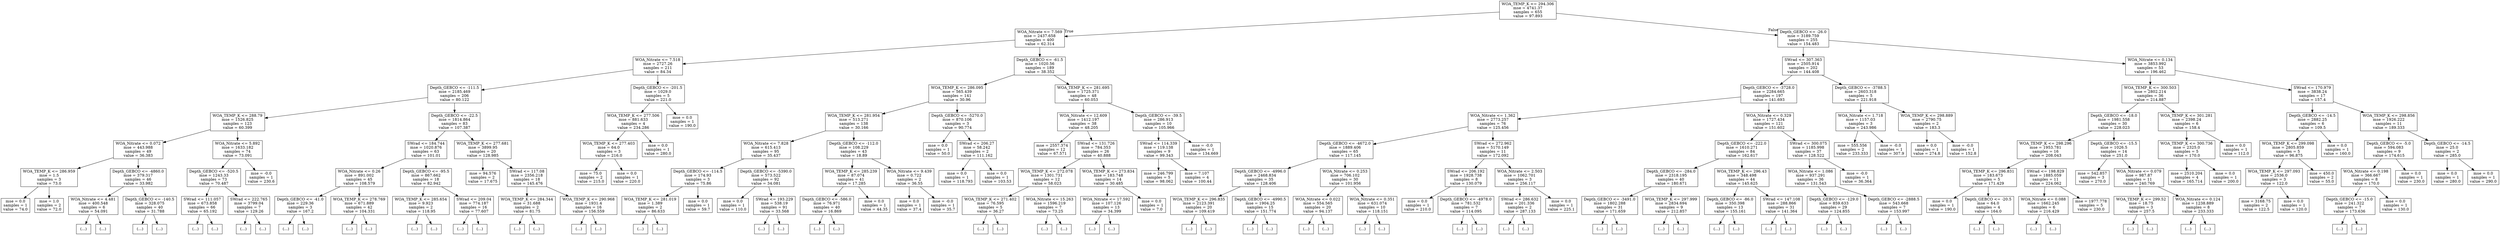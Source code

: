 digraph Tree {
node [shape=box] ;
0 [label="WOA_TEMP_K <= 294.306\nmse = 4741.37\nsamples = 655\nvalue = 97.893"] ;
1 [label="WOA_Nitrate <= 7.569\nmse = 2437.658\nsamples = 400\nvalue = 62.314"] ;
0 -> 1 [labeldistance=2.5, labelangle=45, headlabel="True"] ;
2 [label="WOA_Nitrate <= 7.518\nmse = 2727.26\nsamples = 211\nvalue = 84.34"] ;
1 -> 2 ;
3 [label="Depth_GEBCO <= -111.5\nmse = 2185.469\nsamples = 206\nvalue = 80.122"] ;
2 -> 3 ;
4 [label="WOA_TEMP_K <= 288.79\nmse = 1526.825\nsamples = 123\nvalue = 60.399"] ;
3 -> 4 ;
5 [label="WOA_Nitrate <= 0.072\nmse = 443.988\nsamples = 49\nvalue = 36.383"] ;
4 -> 5 ;
6 [label="WOA_TEMP_K <= 286.959\nmse = 1.5\nsamples = 3\nvalue = 73.0"] ;
5 -> 6 ;
7 [label="mse = 0.0\nsamples = 1\nvalue = 74.0"] ;
6 -> 7 ;
8 [label="mse = 1.0\nsamples = 2\nvalue = 72.0"] ;
6 -> 8 ;
9 [label="Depth_GEBCO <= -4860.0\nmse = 379.317\nsamples = 46\nvalue = 33.982"] ;
5 -> 9 ;
10 [label="WOA_Nitrate <= 4.481\nmse = 400.548\nsamples = 6\nvalue = 54.091"] ;
9 -> 10 ;
11 [label="(...)"] ;
10 -> 11 ;
16 [label="(...)"] ;
10 -> 16 ;
21 [label="Depth_GEBCO <= -140.5\nmse = 328.075\nsamples = 40\nvalue = 31.788"] ;
9 -> 21 ;
22 [label="(...)"] ;
21 -> 22 ;
67 [label="(...)"] ;
21 -> 67 ;
74 [label="WOA_Nitrate <= 5.892\nmse = 1633.182\nsamples = 74\nvalue = 73.091"] ;
4 -> 74 ;
75 [label="Depth_GEBCO <= -520.5\nmse = 1243.33\nsamples = 73\nvalue = 70.487"] ;
74 -> 75 ;
76 [label="SWrad <= 111.057\nmse = 673.858\nsamples = 66\nvalue = 65.192"] ;
75 -> 76 ;
77 [label="(...)"] ;
76 -> 77 ;
104 [label="(...)"] ;
76 -> 104 ;
193 [label="SWrad <= 222.765\nmse = 3799.04\nsamples = 7\nvalue = 129.26"] ;
75 -> 193 ;
194 [label="(...)"] ;
193 -> 194 ;
203 [label="(...)"] ;
193 -> 203 ;
206 [label="mse = -0.0\nsamples = 1\nvalue = 230.6"] ;
74 -> 206 ;
207 [label="Depth_GEBCO <= -22.5\nmse = 1814.864\nsamples = 83\nvalue = 107.387"] ;
3 -> 207 ;
208 [label="SWrad <= 184.744\nmse = 1020.876\nsamples = 63\nvalue = 101.01"] ;
207 -> 208 ;
209 [label="WOA_Nitrate <= 0.26\nmse = 891.002\nsamples = 45\nvalue = 108.579"] ;
208 -> 209 ;
210 [label="Depth_GEBCO <= -41.0\nmse = 229.36\nsamples = 3\nvalue = 167.2"] ;
209 -> 210 ;
211 [label="(...)"] ;
210 -> 211 ;
214 [label="(...)"] ;
210 -> 214 ;
215 [label="WOA_TEMP_K <= 278.769\nmse = 671.889\nsamples = 42\nvalue = 104.331"] ;
209 -> 215 ;
216 [label="(...)"] ;
215 -> 216 ;
217 [label="(...)"] ;
215 -> 217 ;
280 [label="Depth_GEBCO <= -95.5\nmse = 867.662\nsamples = 18\nvalue = 82.942"] ;
208 -> 280 ;
281 [label="WOA_TEMP_K <= 285.654\nmse = 9.923\nsamples = 2\nvalue = 118.95"] ;
280 -> 281 ;
282 [label="(...)"] ;
281 -> 282 ;
283 [label="(...)"] ;
281 -> 283 ;
284 [label="SWrad <= 209.04\nmse = 774.187\nsamples = 16\nvalue = 77.607"] ;
280 -> 284 ;
285 [label="(...)"] ;
284 -> 285 ;
308 [label="(...)"] ;
284 -> 308 ;
311 [label="WOA_TEMP_K <= 277.681\nmse = 3899.95\nsamples = 20\nvalue = 128.985"] ;
207 -> 311 ;
312 [label="mse = 94.576\nsamples = 2\nvalue = 17.675"] ;
311 -> 312 ;
313 [label="SWrad <= 117.08\nmse = 2356.218\nsamples = 18\nvalue = 145.476"] ;
311 -> 313 ;
314 [label="WOA_TEMP_K <= 284.344\nmse = 31.688\nsamples = 2\nvalue = 81.75"] ;
313 -> 314 ;
315 [label="(...)"] ;
314 -> 315 ;
316 [label="(...)"] ;
314 -> 316 ;
317 [label="WOA_TEMP_K <= 290.968\nmse = 1931.4\nsamples = 16\nvalue = 156.559"] ;
313 -> 317 ;
318 [label="(...)"] ;
317 -> 318 ;
335 [label="(...)"] ;
317 -> 335 ;
344 [label="Depth_GEBCO <= -201.5\nmse = 1029.0\nsamples = 5\nvalue = 221.0"] ;
2 -> 344 ;
345 [label="WOA_TEMP_K <= 277.506\nmse = 881.633\nsamples = 4\nvalue = 234.286"] ;
344 -> 345 ;
346 [label="WOA_TEMP_K <= 277.403\nmse = 64.0\nsamples = 3\nvalue = 216.0"] ;
345 -> 346 ;
347 [label="mse = 75.0\nsamples = 2\nvalue = 215.0"] ;
346 -> 347 ;
348 [label="mse = 0.0\nsamples = 1\nvalue = 220.0"] ;
346 -> 348 ;
349 [label="mse = 0.0\nsamples = 1\nvalue = 280.0"] ;
345 -> 349 ;
350 [label="mse = 0.0\nsamples = 1\nvalue = 190.0"] ;
344 -> 350 ;
351 [label="Depth_GEBCO <= -61.5\nmse = 1020.56\nsamples = 189\nvalue = 38.352"] ;
1 -> 351 ;
352 [label="WOA_TEMP_K <= 286.095\nmse = 565.439\nsamples = 141\nvalue = 30.96"] ;
351 -> 352 ;
353 [label="WOA_TEMP_K <= 281.954\nmse = 513.271\nsamples = 138\nvalue = 30.166"] ;
352 -> 353 ;
354 [label="WOA_Nitrate <= 7.828\nmse = 615.413\nsamples = 95\nvalue = 35.437"] ;
353 -> 354 ;
355 [label="Depth_GEBCO <= -114.5\nmse = 174.93\nsamples = 3\nvalue = 75.86"] ;
354 -> 355 ;
356 [label="WOA_TEMP_K <= 281.019\nmse = 1.389\nsamples = 2\nvalue = 86.633"] ;
355 -> 356 ;
357 [label="(...)"] ;
356 -> 357 ;
358 [label="(...)"] ;
356 -> 358 ;
359 [label="mse = 0.0\nsamples = 1\nvalue = 59.7"] ;
355 -> 359 ;
360 [label="Depth_GEBCO <= -5390.0\nmse = 573.522\nsamples = 92\nvalue = 34.081"] ;
354 -> 360 ;
361 [label="mse = 0.0\nsamples = 1\nvalue = 110.0"] ;
360 -> 361 ;
362 [label="SWrad <= 193.229\nmse = 538.19\nsamples = 91\nvalue = 33.568"] ;
360 -> 362 ;
363 [label="(...)"] ;
362 -> 363 ;
462 [label="(...)"] ;
362 -> 462 ;
533 [label="Depth_GEBCO <= -112.0\nmse = 108.229\nsamples = 43\nvalue = 18.89"] ;
353 -> 533 ;
534 [label="WOA_TEMP_K <= 285.239\nmse = 87.074\nsamples = 41\nvalue = 17.285"] ;
533 -> 534 ;
535 [label="Depth_GEBCO <= -586.0\nmse = 76.971\nsamples = 40\nvalue = 16.869"] ;
534 -> 535 ;
536 [label="(...)"] ;
535 -> 536 ;
555 [label="(...)"] ;
535 -> 555 ;
570 [label="mse = 0.0\nsamples = 1\nvalue = 44.35"] ;
534 -> 570 ;
571 [label="WOA_Nitrate <= 9.439\nmse = 0.722\nsamples = 2\nvalue = 36.55"] ;
533 -> 571 ;
572 [label="mse = 0.0\nsamples = 1\nvalue = 37.4"] ;
571 -> 572 ;
573 [label="mse = -0.0\nsamples = 1\nvalue = 35.7"] ;
571 -> 573 ;
574 [label="Depth_GEBCO <= -5270.0\nmse = 870.106\nsamples = 3\nvalue = 90.774"] ;
352 -> 574 ;
575 [label="mse = 0.0\nsamples = 1\nvalue = 50.0"] ;
574 -> 575 ;
576 [label="SWrad <= 206.27\nmse = 58.242\nsamples = 2\nvalue = 111.162"] ;
574 -> 576 ;
577 [label="mse = 0.0\nsamples = 1\nvalue = 118.793"] ;
576 -> 577 ;
578 [label="mse = 0.0\nsamples = 1\nvalue = 103.53"] ;
576 -> 578 ;
579 [label="WOA_TEMP_K <= 281.695\nmse = 1725.371\nsamples = 48\nvalue = 60.053"] ;
351 -> 579 ;
580 [label="WOA_Nitrate <= 12.609\nmse = 1412.197\nsamples = 38\nvalue = 48.205"] ;
579 -> 580 ;
581 [label="mse = 2557.374\nsamples = 12\nvalue = 67.571"] ;
580 -> 581 ;
582 [label="SWrad <= 131.726\nmse = 784.353\nsamples = 26\nvalue = 40.888"] ;
580 -> 582 ;
583 [label="WOA_TEMP_K <= 272.078\nmse = 1301.731\nsamples = 12\nvalue = 58.023"] ;
582 -> 583 ;
584 [label="WOA_TEMP_K <= 271.402\nmse = 76.595\nsamples = 5\nvalue = 36.27"] ;
583 -> 584 ;
585 [label="(...)"] ;
584 -> 585 ;
586 [label="(...)"] ;
584 -> 586 ;
591 [label="WOA_Nitrate <= 15.263\nmse = 1596.219\nsamples = 7\nvalue = 73.25"] ;
583 -> 591 ;
592 [label="(...)"] ;
591 -> 592 ;
593 [label="(...)"] ;
591 -> 593 ;
596 [label="WOA_TEMP_K <= 273.834\nmse = 183.748\nsamples = 14\nvalue = 30.485"] ;
582 -> 596 ;
597 [label="WOA_Nitrate <= 17.592\nmse = 107.126\nsamples = 13\nvalue = 34.399"] ;
596 -> 597 ;
598 [label="(...)"] ;
597 -> 598 ;
603 [label="(...)"] ;
597 -> 603 ;
608 [label="mse = 0.0\nsamples = 1\nvalue = 7.0"] ;
596 -> 608 ;
609 [label="Depth_GEBCO <= -39.5\nmse = 286.913\nsamples = 10\nvalue = 105.966"] ;
579 -> 609 ;
610 [label="SWrad <= 114.339\nmse = 119.138\nsamples = 9\nvalue = 99.343"] ;
609 -> 610 ;
611 [label="mse = 246.799\nsamples = 5\nvalue = 98.062"] ;
610 -> 611 ;
612 [label="mse = 7.107\nsamples = 4\nvalue = 100.44"] ;
610 -> 612 ;
613 [label="mse = -0.0\nsamples = 1\nvalue = 134.669"] ;
609 -> 613 ;
614 [label="Depth_GEBCO <= -26.0\nmse = 3189.759\nsamples = 255\nvalue = 154.483"] ;
0 -> 614 [labeldistance=2.5, labelangle=-45, headlabel="False"] ;
615 [label="SWrad <= 307.363\nmse = 2505.914\nsamples = 202\nvalue = 144.408"] ;
614 -> 615 ;
616 [label="Depth_GEBCO <= -3728.0\nmse = 2284.665\nsamples = 197\nvalue = 141.693"] ;
615 -> 616 ;
617 [label="WOA_Nitrate <= 1.362\nmse = 2773.257\nsamples = 76\nvalue = 125.456"] ;
616 -> 617 ;
618 [label="Depth_GEBCO <= -4672.0\nmse = 1889.406\nsamples = 65\nvalue = 117.145"] ;
617 -> 618 ;
619 [label="Depth_GEBCO <= -4996.0\nmse = 2468.834\nsamples = 35\nvalue = 128.406"] ;
618 -> 619 ;
620 [label="WOA_TEMP_K <= 296.835\nmse = 2123.391\nsamples = 20\nvalue = 109.419"] ;
619 -> 620 ;
621 [label="(...)"] ;
620 -> 621 ;
628 [label="(...)"] ;
620 -> 628 ;
659 [label="Depth_GEBCO <= -4990.5\nmse = 1904.25\nsamples = 15\nvalue = 151.774"] ;
619 -> 659 ;
660 [label="(...)"] ;
659 -> 660 ;
661 [label="(...)"] ;
659 -> 661 ;
688 [label="WOA_Nitrate <= 0.253\nmse = 706.102\nsamples = 30\nvalue = 101.956"] ;
618 -> 688 ;
689 [label="WOA_Nitrate <= 0.022\nmse = 554.565\nsamples = 20\nvalue = 94.137"] ;
688 -> 689 ;
690 [label="(...)"] ;
689 -> 690 ;
693 [label="(...)"] ;
689 -> 693 ;
728 [label="WOA_Nitrate <= 0.351\nmse = 631.074\nsamples = 10\nvalue = 118.151"] ;
688 -> 728 ;
729 [label="(...)"] ;
728 -> 729 ;
738 [label="(...)"] ;
728 -> 738 ;
747 [label="SWrad <= 272.962\nmse = 5170.149\nsamples = 11\nvalue = 172.092"] ;
617 -> 747 ;
748 [label="SWrad <= 206.192\nmse = 1928.738\nsamples = 8\nvalue = 130.079"] ;
747 -> 748 ;
749 [label="mse = 0.0\nsamples = 1\nvalue = 210.0"] ;
748 -> 749 ;
750 [label="Depth_GEBCO <= -4978.0\nmse = 781.532\nsamples = 7\nvalue = 114.095"] ;
748 -> 750 ;
751 [label="(...)"] ;
750 -> 751 ;
754 [label="(...)"] ;
750 -> 754 ;
763 [label="WOA_Nitrate <= 2.503\nmse = 1062.701\nsamples = 3\nvalue = 256.117"] ;
747 -> 763 ;
764 [label="SWrad <= 286.632\nmse = 201.336\nsamples = 2\nvalue = 287.133"] ;
763 -> 764 ;
765 [label="(...)"] ;
764 -> 765 ;
766 [label="(...)"] ;
764 -> 766 ;
767 [label="mse = 0.0\nsamples = 1\nvalue = 225.1"] ;
763 -> 767 ;
768 [label="WOA_Nitrate <= 0.329\nmse = 1727.434\nsamples = 121\nvalue = 151.602"] ;
616 -> 768 ;
769 [label="Depth_GEBCO <= -222.0\nmse = 1610.271\nsamples = 84\nvalue = 162.617"] ;
768 -> 769 ;
770 [label="Depth_GEBCO <= -284.0\nmse = 2318.195\nsamples = 40\nvalue = 180.671"] ;
769 -> 770 ;
771 [label="Depth_GEBCO <= -3491.0\nmse = 1802.288\nsamples = 31\nvalue = 171.659"] ;
770 -> 771 ;
772 [label="(...)"] ;
771 -> 772 ;
785 [label="(...)"] ;
771 -> 785 ;
820 [label="WOA_TEMP_K <= 297.999\nmse = 2834.694\nsamples = 9\nvalue = 212.857"] ;
770 -> 820 ;
821 [label="(...)"] ;
820 -> 821 ;
828 [label="(...)"] ;
820 -> 828 ;
835 [label="WOA_TEMP_K <= 296.43\nmse = 348.498\nsamples = 44\nvalue = 145.625"] ;
769 -> 835 ;
836 [label="Depth_GEBCO <= -86.0\nmse = 350.398\nsamples = 13\nvalue = 155.161"] ;
835 -> 836 ;
837 [label="(...)"] ;
836 -> 837 ;
838 [label="(...)"] ;
836 -> 838 ;
851 [label="SWrad <= 147.108\nmse = 288.866\nsamples = 31\nvalue = 141.364"] ;
835 -> 851 ;
852 [label="(...)"] ;
851 -> 852 ;
853 [label="(...)"] ;
851 -> 853 ;
898 [label="SWrad <= 300.075\nmse = 1185.998\nsamples = 37\nvalue = 128.522"] ;
768 -> 898 ;
899 [label="WOA_Nitrate <= 1.086\nmse = 937.291\nsamples = 36\nvalue = 131.543"] ;
898 -> 899 ;
900 [label="Depth_GEBCO <= -129.0\nmse = 859.633\nsamples = 29\nvalue = 124.855"] ;
899 -> 900 ;
901 [label="(...)"] ;
900 -> 901 ;
916 [label="(...)"] ;
900 -> 916 ;
943 [label="Depth_GEBCO <= -2888.5\nmse = 543.668\nsamples = 7\nvalue = 153.997"] ;
899 -> 943 ;
944 [label="(...)"] ;
943 -> 944 ;
947 [label="(...)"] ;
943 -> 947 ;
954 [label="mse = -0.0\nsamples = 1\nvalue = 36.364"] ;
898 -> 954 ;
955 [label="Depth_GEBCO <= -3788.5\nmse = 2603.318\nsamples = 5\nvalue = 221.918"] ;
615 -> 955 ;
956 [label="WOA_Nitrate <= 1.718\nmse = 1157.03\nsamples = 3\nvalue = 243.986"] ;
955 -> 956 ;
957 [label="mse = 555.556\nsamples = 2\nvalue = 233.333"] ;
956 -> 957 ;
958 [label="mse = -0.0\nsamples = 1\nvalue = 307.9"] ;
956 -> 958 ;
959 [label="WOA_TEMP_K <= 298.889\nmse = 2790.75\nsamples = 2\nvalue = 183.3"] ;
955 -> 959 ;
960 [label="mse = 0.0\nsamples = 1\nvalue = 274.8"] ;
959 -> 960 ;
961 [label="mse = -0.0\nsamples = 1\nvalue = 152.8"] ;
959 -> 961 ;
962 [label="WOA_Nitrate <= 0.134\nmse = 3853.992\nsamples = 53\nvalue = 196.462"] ;
614 -> 962 ;
963 [label="WOA_TEMP_K <= 300.503\nmse = 2802.214\nsamples = 36\nvalue = 214.887"] ;
962 -> 963 ;
964 [label="Depth_GEBCO <= -18.0\nmse = 1981.558\nsamples = 30\nvalue = 228.023"] ;
963 -> 964 ;
965 [label="WOA_TEMP_K <= 298.296\nmse = 1953.781\nsamples = 16\nvalue = 208.043"] ;
964 -> 965 ;
966 [label="WOA_TEMP_K <= 296.831\nmse = 183.673\nsamples = 5\nvalue = 171.429"] ;
965 -> 966 ;
967 [label="mse = 0.0\nsamples = 1\nvalue = 190.0"] ;
966 -> 967 ;
968 [label="Depth_GEBCO <= -20.5\nmse = 64.0\nsamples = 4\nvalue = 164.0"] ;
966 -> 968 ;
969 [label="(...)"] ;
968 -> 969 ;
972 [label="(...)"] ;
968 -> 972 ;
973 [label="SWrad <= 198.829\nmse = 1885.059\nsamples = 11\nvalue = 224.062"] ;
965 -> 973 ;
974 [label="WOA_Nitrate <= 0.088\nmse = 1662.245\nsamples = 6\nvalue = 216.429"] ;
973 -> 974 ;
975 [label="(...)"] ;
974 -> 975 ;
976 [label="(...)"] ;
974 -> 976 ;
977 [label="mse = 1977.778\nsamples = 5\nvalue = 230.0"] ;
973 -> 977 ;
978 [label="Depth_GEBCO <= -15.5\nmse = 1026.5\nsamples = 14\nvalue = 251.0"] ;
964 -> 978 ;
979 [label="mse = 542.857\nsamples = 3\nvalue = 270.0"] ;
978 -> 979 ;
980 [label="WOA_Nitrate <= 0.079\nmse = 987.87\nsamples = 11\nvalue = 240.769"] ;
978 -> 980 ;
981 [label="WOA_TEMP_K <= 299.52\nmse = 18.75\nsamples = 3\nvalue = 257.5"] ;
980 -> 981 ;
982 [label="(...)"] ;
981 -> 982 ;
983 [label="(...)"] ;
981 -> 983 ;
984 [label="WOA_Nitrate <= 0.124\nmse = 1238.889\nsamples = 8\nvalue = 233.333"] ;
980 -> 984 ;
985 [label="(...)"] ;
984 -> 985 ;
988 [label="(...)"] ;
984 -> 988 ;
989 [label="WOA_TEMP_K <= 301.281\nmse = 2398.24\nsamples = 6\nvalue = 158.4"] ;
963 -> 989 ;
990 [label="WOA_TEMP_K <= 300.736\nmse = 2325.0\nsamples = 5\nvalue = 170.0"] ;
989 -> 990 ;
991 [label="mse = 2510.204\nsamples = 4\nvalue = 165.714"] ;
990 -> 991 ;
992 [label="mse = 0.0\nsamples = 1\nvalue = 200.0"] ;
990 -> 992 ;
993 [label="mse = 0.0\nsamples = 1\nvalue = 112.0"] ;
989 -> 993 ;
994 [label="SWrad <= 170.979\nmse = 3838.24\nsamples = 17\nvalue = 157.4"] ;
962 -> 994 ;
995 [label="Depth_GEBCO <= -14.5\nmse = 2882.25\nsamples = 6\nvalue = 109.5"] ;
994 -> 995 ;
996 [label="WOA_TEMP_K <= 299.098\nmse = 2805.859\nsamples = 5\nvalue = 96.875"] ;
995 -> 996 ;
997 [label="WOA_TEMP_K <= 297.093\nmse = 2536.0\nsamples = 3\nvalue = 122.0"] ;
996 -> 997 ;
998 [label="mse = 3168.75\nsamples = 2\nvalue = 122.5"] ;
997 -> 998 ;
999 [label="mse = 0.0\nsamples = 1\nvalue = 120.0"] ;
997 -> 999 ;
1000 [label="mse = 450.0\nsamples = 2\nvalue = 55.0"] ;
996 -> 1000 ;
1001 [label="mse = 0.0\nsamples = 1\nvalue = 160.0"] ;
995 -> 1001 ;
1002 [label="WOA_TEMP_K <= 298.856\nmse = 1926.222\nsamples = 11\nvalue = 189.333"] ;
994 -> 1002 ;
1003 [label="Depth_GEBCO <= -5.0\nmse = 594.083\nsamples = 9\nvalue = 174.615"] ;
1002 -> 1003 ;
1004 [label="WOA_Nitrate <= 0.198\nmse = 366.667\nsamples = 8\nvalue = 170.0"] ;
1003 -> 1004 ;
1005 [label="Depth_GEBCO <= -15.0\nmse = 241.322\nsamples = 7\nvalue = 173.636"] ;
1004 -> 1005 ;
1006 [label="(...)"] ;
1005 -> 1006 ;
1009 [label="(...)"] ;
1005 -> 1009 ;
1010 [label="mse = 0.0\nsamples = 1\nvalue = 130.0"] ;
1004 -> 1010 ;
1011 [label="mse = 0.0\nsamples = 1\nvalue = 230.0"] ;
1003 -> 1011 ;
1012 [label="Depth_GEBCO <= -14.5\nmse = 25.0\nsamples = 2\nvalue = 285.0"] ;
1002 -> 1012 ;
1013 [label="mse = 0.0\nsamples = 1\nvalue = 280.0"] ;
1012 -> 1013 ;
1014 [label="mse = 0.0\nsamples = 1\nvalue = 290.0"] ;
1012 -> 1014 ;
}
